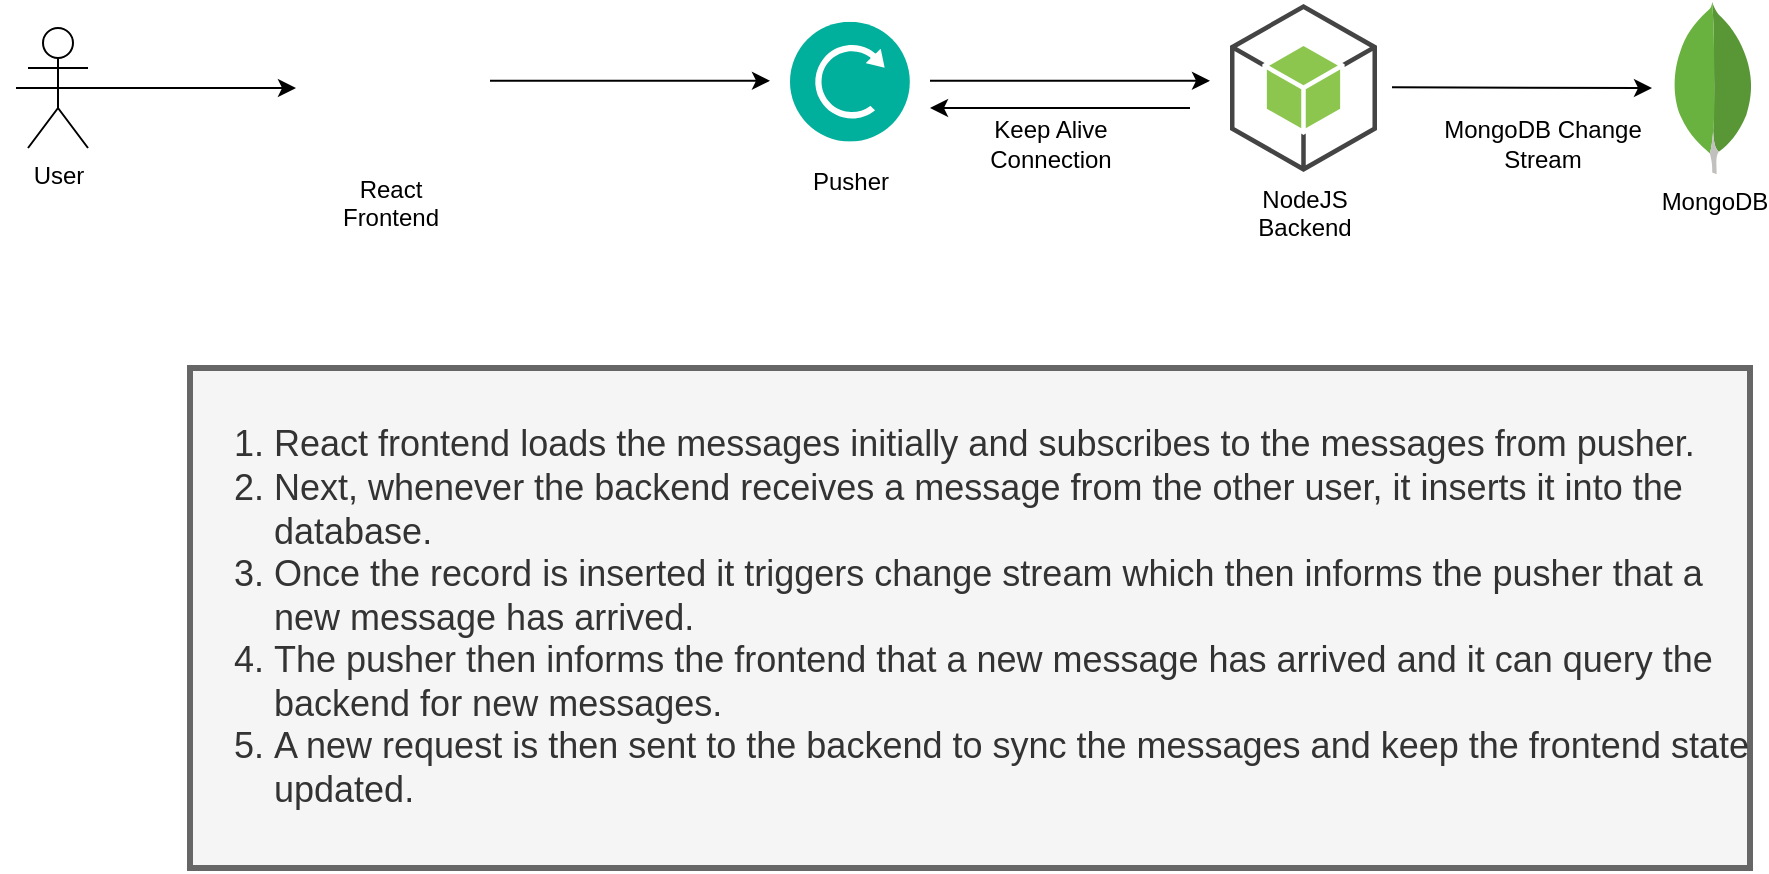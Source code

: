 <mxfile version="17.5.0" type="device"><diagram id="HS4xLgAiikQsav8jjzZE" name="Page-1"><mxGraphModel dx="1426" dy="826" grid="1" gridSize="10" guides="1" tooltips="1" connect="1" arrows="1" fold="1" page="1" pageScale="1" pageWidth="827" pageHeight="1169" math="0" shadow="0"><root><mxCell id="0"/><mxCell id="1" parent="0"/><mxCell id="LwDNOnsD6q-62VyEmNKV-1" value="User" style="shape=umlActor;verticalLabelPosition=bottom;verticalAlign=top;html=1;outlineConnect=0;" parent="1" vertex="1"><mxGeometry x="79" y="360" width="30" height="60" as="geometry"/></mxCell><mxCell id="LwDNOnsD6q-62VyEmNKV-2" value="NodeJS &lt;br&gt;Backend" style="outlineConnect=0;dashed=0;verticalLabelPosition=bottom;verticalAlign=top;align=center;html=1;shape=mxgraph.aws3.android;fillColor=#8CC64F;gradientColor=none;" parent="1" vertex="1"><mxGeometry x="680" y="348" width="73.5" height="84" as="geometry"/></mxCell><mxCell id="LwDNOnsD6q-62VyEmNKV-3" value="React &lt;br&gt;Frontend" style="shape=image;html=1;verticalAlign=top;verticalLabelPosition=bottom;labelBackgroundColor=#ffffff;imageAspect=0;aspect=fixed;image=https://cdn1.iconfinder.com/data/icons/ionicons-fill-vol-2/512/logo-react-128.png" parent="1" vertex="1"><mxGeometry x="220" y="346.9" width="80" height="80" as="geometry"/></mxCell><mxCell id="LwDNOnsD6q-62VyEmNKV-4" value="MongoDB" style="dashed=0;outlineConnect=0;html=1;align=center;labelPosition=center;verticalLabelPosition=bottom;verticalAlign=top;shape=mxgraph.weblogos.mongodb" parent="1" vertex="1"><mxGeometry x="901" y="346.9" width="41.2" height="86.2" as="geometry"/></mxCell><mxCell id="LwDNOnsD6q-62VyEmNKV-5" value="" style="endArrow=classic;html=1;rounded=0;" parent="1" edge="1"><mxGeometry width="50" height="50" relative="1" as="geometry"><mxPoint x="73" y="390" as="sourcePoint"/><mxPoint x="213" y="390" as="targetPoint"/></mxGeometry></mxCell><mxCell id="LwDNOnsD6q-62VyEmNKV-8" value="" style="endArrow=classic;html=1;rounded=0;" parent="1" edge="1"><mxGeometry width="50" height="50" relative="1" as="geometry"><mxPoint x="761" y="389.66" as="sourcePoint"/><mxPoint x="891" y="390" as="targetPoint"/></mxGeometry></mxCell><mxCell id="LwDNOnsD6q-62VyEmNKV-10" value="MongoDB Change &lt;br&gt;Stream" style="text;html=1;align=center;verticalAlign=middle;resizable=0;points=[];autosize=1;strokeColor=none;fillColor=none;" parent="1" vertex="1"><mxGeometry x="781" y="403.1" width="110" height="30" as="geometry"/></mxCell><mxCell id="O_HakEF6TtGv2wbajKUh-2" value="" style="aspect=fixed;perimeter=ellipsePerimeter;html=1;align=center;shadow=0;dashed=0;fontColor=#4277BB;labelBackgroundColor=#ffffff;fontSize=12;spacingTop=3;image;image=img/lib/ibm/management/push_notifications.svg;" vertex="1" parent="1"><mxGeometry x="460" y="356.9" width="60" height="60" as="geometry"/></mxCell><mxCell id="O_HakEF6TtGv2wbajKUh-3" value="Pusher" style="text;html=1;align=center;verticalAlign=middle;resizable=0;points=[];autosize=1;strokeColor=none;fillColor=none;" vertex="1" parent="1"><mxGeometry x="465" y="426.9" width="50" height="20" as="geometry"/></mxCell><mxCell id="O_HakEF6TtGv2wbajKUh-4" value="" style="endArrow=classic;html=1;rounded=0;" edge="1" parent="1"><mxGeometry width="50" height="50" relative="1" as="geometry"><mxPoint x="310" y="386.4" as="sourcePoint"/><mxPoint x="450" y="386.4" as="targetPoint"/></mxGeometry></mxCell><mxCell id="O_HakEF6TtGv2wbajKUh-5" value="" style="endArrow=classic;html=1;rounded=0;" edge="1" parent="1"><mxGeometry width="50" height="50" relative="1" as="geometry"><mxPoint x="530" y="386.4" as="sourcePoint"/><mxPoint x="670" y="386.4" as="targetPoint"/></mxGeometry></mxCell><mxCell id="O_HakEF6TtGv2wbajKUh-7" value="" style="endArrow=classic;html=1;rounded=0;" edge="1" parent="1"><mxGeometry width="50" height="50" relative="1" as="geometry"><mxPoint x="660" y="400" as="sourcePoint"/><mxPoint x="530" y="400" as="targetPoint"/></mxGeometry></mxCell><mxCell id="O_HakEF6TtGv2wbajKUh-9" value="Keep Alive &lt;br&gt;Connection" style="text;html=1;align=center;verticalAlign=middle;resizable=0;points=[];autosize=1;strokeColor=none;fillColor=none;" vertex="1" parent="1"><mxGeometry x="550" y="403.1" width="80" height="30" as="geometry"/></mxCell><mxCell id="O_HakEF6TtGv2wbajKUh-11" value="&lt;ol style=&quot;font-size: 18px&quot;&gt;&lt;li&gt;&lt;font style=&quot;font-size: 18px&quot;&gt;React frontend loads the messages initially and subscribes to the messages from pusher.&lt;/font&gt;&lt;/li&gt;&lt;li&gt;&lt;font style=&quot;font-size: 18px&quot;&gt;Next, whenever the backend receives a message from the other user, it inserts it into the database.&lt;/font&gt;&lt;/li&gt;&lt;li&gt;&lt;font style=&quot;font-size: 18px&quot;&gt;Once the record is inserted it triggers change stream which then informs the pusher that a new message has arrived.&lt;/font&gt;&lt;/li&gt;&lt;li&gt;&lt;font style=&quot;font-size: 18px&quot;&gt;The pusher then informs the frontend that a new message has arrived and it can query the backend for new messages.&lt;/font&gt;&lt;/li&gt;&lt;li&gt;&lt;font style=&quot;font-size: 18px&quot;&gt;A new request is then sent to the backend to sync the messages and keep the frontend state updated.&lt;/font&gt;&lt;/li&gt;&lt;/ol&gt;" style="rounded=0;whiteSpace=wrap;html=1;align=left;fillColor=#f5f5f5;strokeColor=#666666;fontColor=#333333;gradientColor=none;strokeWidth=3;" vertex="1" parent="1"><mxGeometry x="160" y="530" width="780" height="250" as="geometry"/></mxCell></root></mxGraphModel></diagram></mxfile>